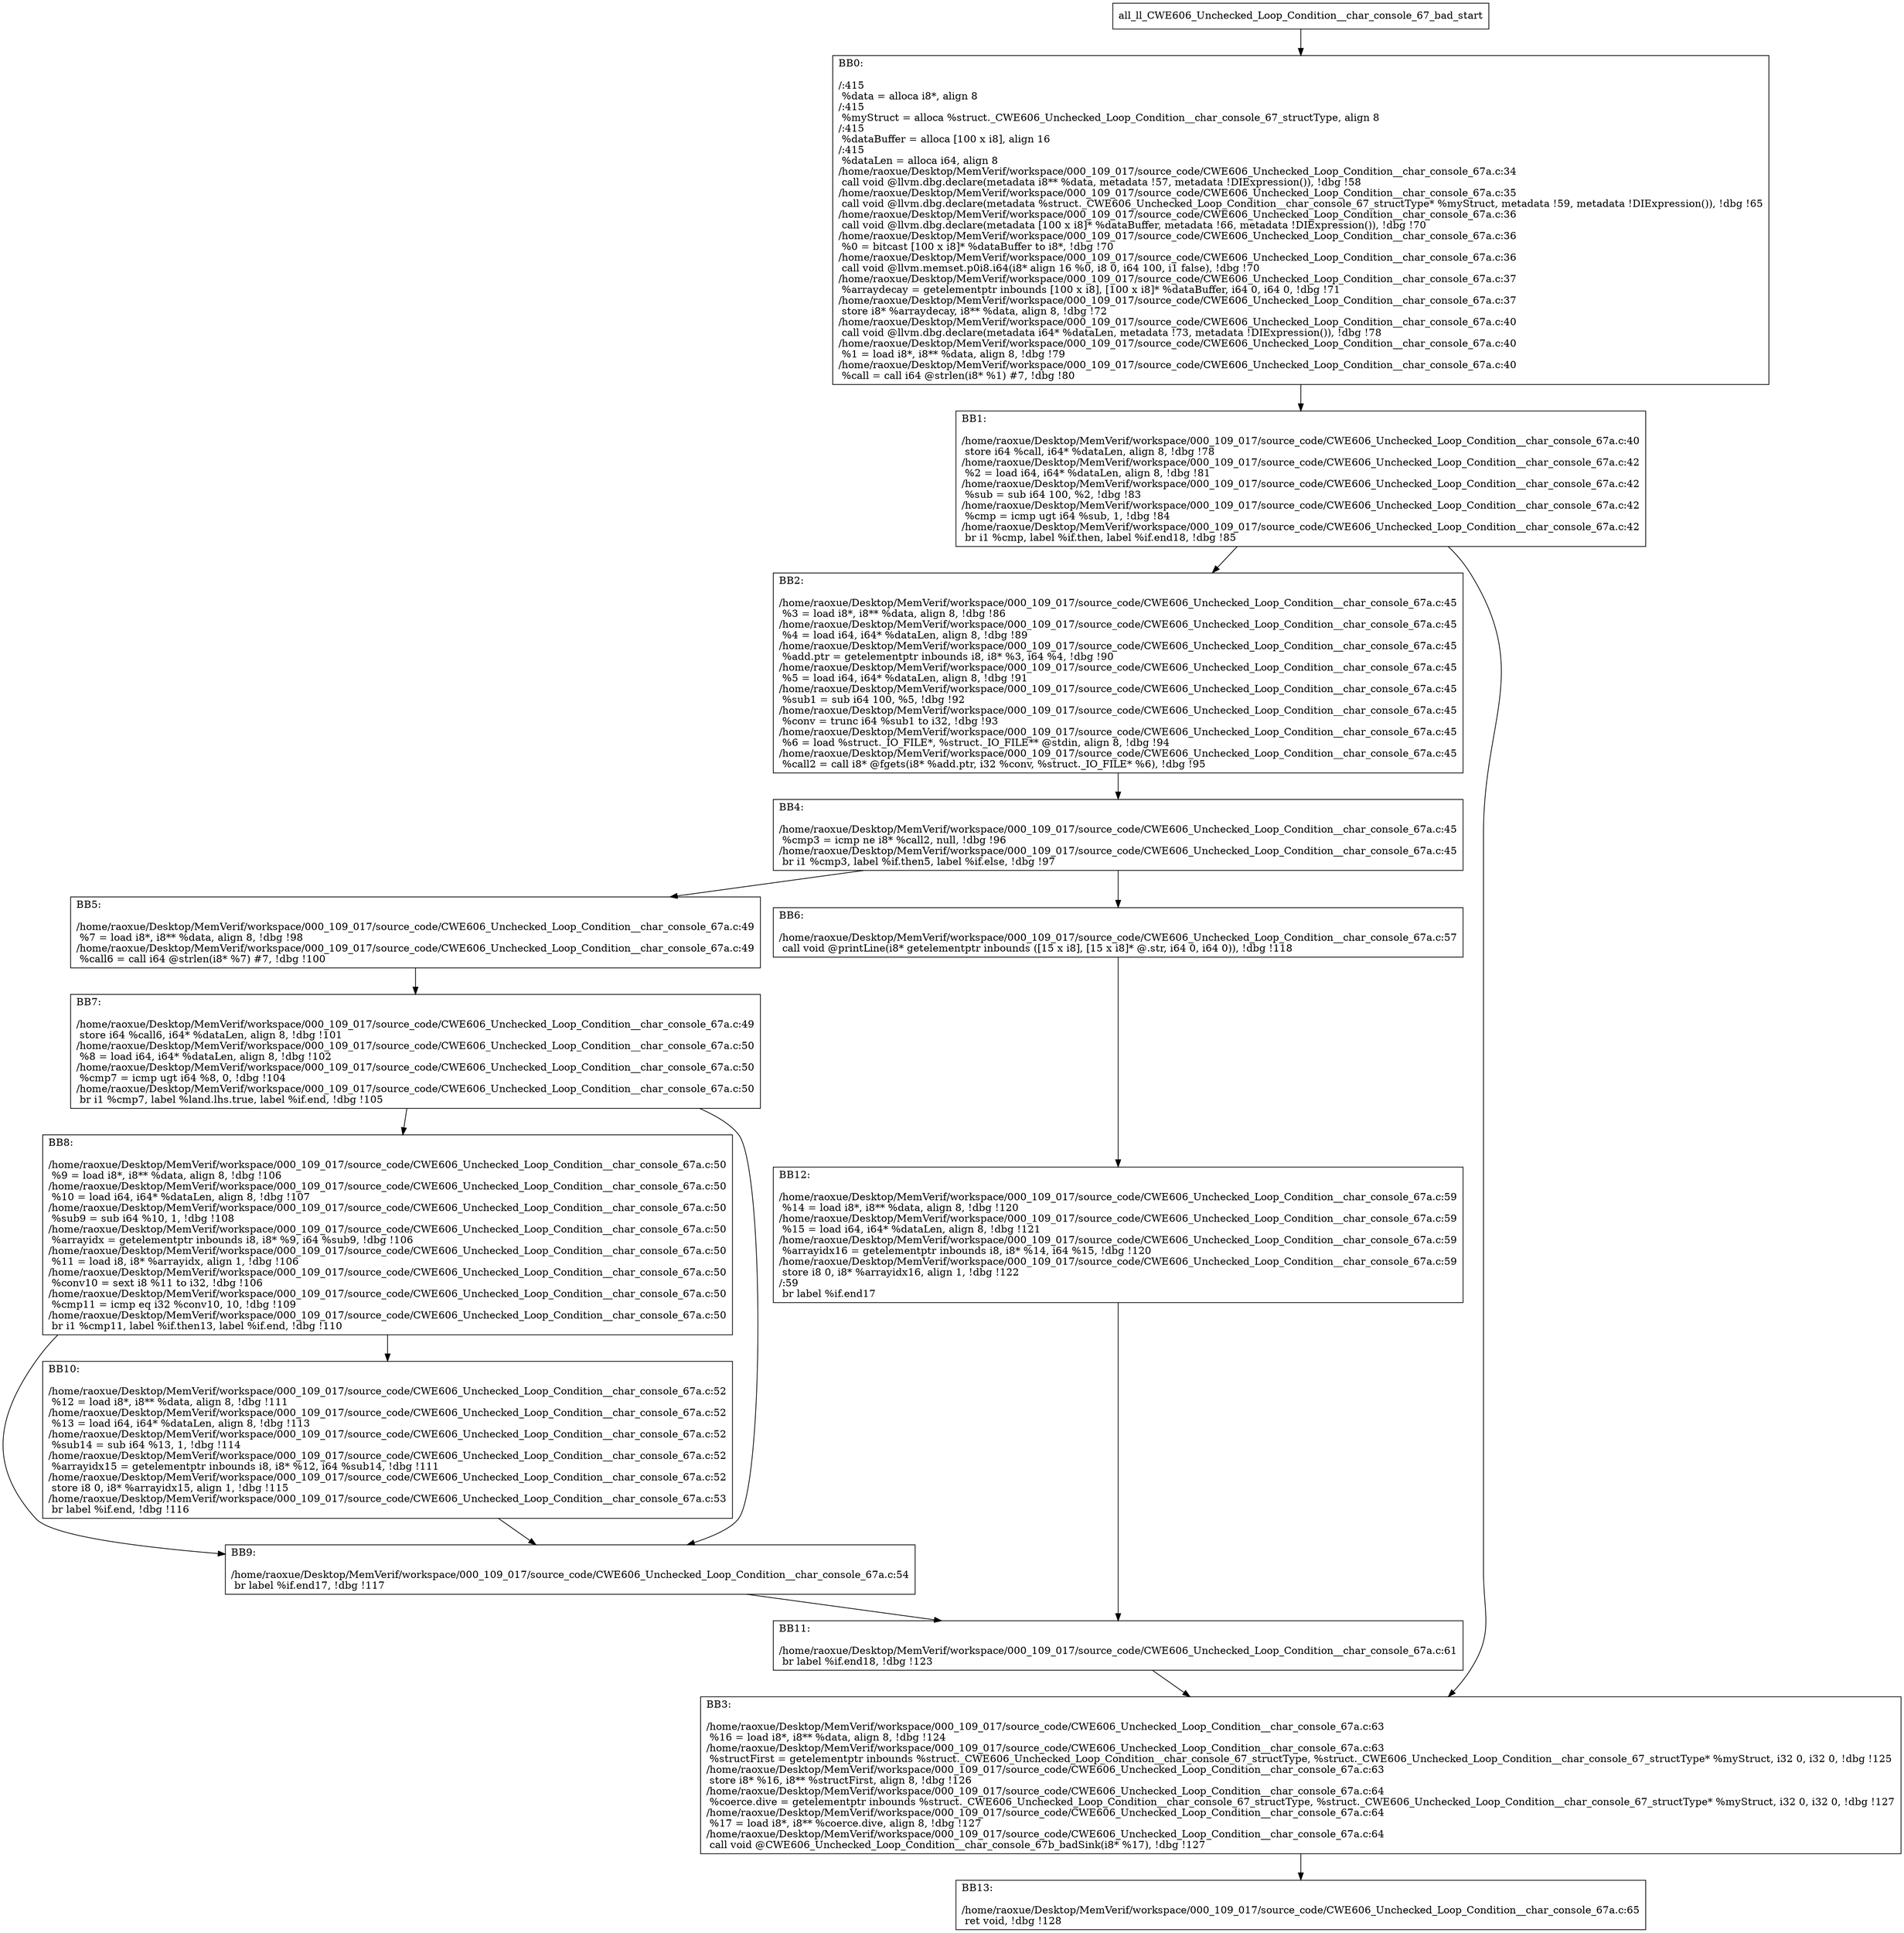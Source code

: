 digraph "CFG for'all_ll_CWE606_Unchecked_Loop_Condition__char_console_67_bad' function" {
	BBall_ll_CWE606_Unchecked_Loop_Condition__char_console_67_bad_start[shape=record,label="{all_ll_CWE606_Unchecked_Loop_Condition__char_console_67_bad_start}"];
	BBall_ll_CWE606_Unchecked_Loop_Condition__char_console_67_bad_start-> all_ll_CWE606_Unchecked_Loop_Condition__char_console_67_badBB0;
	all_ll_CWE606_Unchecked_Loop_Condition__char_console_67_badBB0 [shape=record, label="{BB0:\l\l/:415\l
  %data = alloca i8*, align 8\l
/:415\l
  %myStruct = alloca %struct._CWE606_Unchecked_Loop_Condition__char_console_67_structType, align 8\l
/:415\l
  %dataBuffer = alloca [100 x i8], align 16\l
/:415\l
  %dataLen = alloca i64, align 8\l
/home/raoxue/Desktop/MemVerif/workspace/000_109_017/source_code/CWE606_Unchecked_Loop_Condition__char_console_67a.c:34\l
  call void @llvm.dbg.declare(metadata i8** %data, metadata !57, metadata !DIExpression()), !dbg !58\l
/home/raoxue/Desktop/MemVerif/workspace/000_109_017/source_code/CWE606_Unchecked_Loop_Condition__char_console_67a.c:35\l
  call void @llvm.dbg.declare(metadata %struct._CWE606_Unchecked_Loop_Condition__char_console_67_structType* %myStruct, metadata !59, metadata !DIExpression()), !dbg !65\l
/home/raoxue/Desktop/MemVerif/workspace/000_109_017/source_code/CWE606_Unchecked_Loop_Condition__char_console_67a.c:36\l
  call void @llvm.dbg.declare(metadata [100 x i8]* %dataBuffer, metadata !66, metadata !DIExpression()), !dbg !70\l
/home/raoxue/Desktop/MemVerif/workspace/000_109_017/source_code/CWE606_Unchecked_Loop_Condition__char_console_67a.c:36\l
  %0 = bitcast [100 x i8]* %dataBuffer to i8*, !dbg !70\l
/home/raoxue/Desktop/MemVerif/workspace/000_109_017/source_code/CWE606_Unchecked_Loop_Condition__char_console_67a.c:36\l
  call void @llvm.memset.p0i8.i64(i8* align 16 %0, i8 0, i64 100, i1 false), !dbg !70\l
/home/raoxue/Desktop/MemVerif/workspace/000_109_017/source_code/CWE606_Unchecked_Loop_Condition__char_console_67a.c:37\l
  %arraydecay = getelementptr inbounds [100 x i8], [100 x i8]* %dataBuffer, i64 0, i64 0, !dbg !71\l
/home/raoxue/Desktop/MemVerif/workspace/000_109_017/source_code/CWE606_Unchecked_Loop_Condition__char_console_67a.c:37\l
  store i8* %arraydecay, i8** %data, align 8, !dbg !72\l
/home/raoxue/Desktop/MemVerif/workspace/000_109_017/source_code/CWE606_Unchecked_Loop_Condition__char_console_67a.c:40\l
  call void @llvm.dbg.declare(metadata i64* %dataLen, metadata !73, metadata !DIExpression()), !dbg !78\l
/home/raoxue/Desktop/MemVerif/workspace/000_109_017/source_code/CWE606_Unchecked_Loop_Condition__char_console_67a.c:40\l
  %1 = load i8*, i8** %data, align 8, !dbg !79\l
/home/raoxue/Desktop/MemVerif/workspace/000_109_017/source_code/CWE606_Unchecked_Loop_Condition__char_console_67a.c:40\l
  %call = call i64 @strlen(i8* %1) #7, !dbg !80\l
}"];
	all_ll_CWE606_Unchecked_Loop_Condition__char_console_67_badBB0-> all_ll_CWE606_Unchecked_Loop_Condition__char_console_67_badBB1;
	all_ll_CWE606_Unchecked_Loop_Condition__char_console_67_badBB1 [shape=record, label="{BB1:\l\l/home/raoxue/Desktop/MemVerif/workspace/000_109_017/source_code/CWE606_Unchecked_Loop_Condition__char_console_67a.c:40\l
  store i64 %call, i64* %dataLen, align 8, !dbg !78\l
/home/raoxue/Desktop/MemVerif/workspace/000_109_017/source_code/CWE606_Unchecked_Loop_Condition__char_console_67a.c:42\l
  %2 = load i64, i64* %dataLen, align 8, !dbg !81\l
/home/raoxue/Desktop/MemVerif/workspace/000_109_017/source_code/CWE606_Unchecked_Loop_Condition__char_console_67a.c:42\l
  %sub = sub i64 100, %2, !dbg !83\l
/home/raoxue/Desktop/MemVerif/workspace/000_109_017/source_code/CWE606_Unchecked_Loop_Condition__char_console_67a.c:42\l
  %cmp = icmp ugt i64 %sub, 1, !dbg !84\l
/home/raoxue/Desktop/MemVerif/workspace/000_109_017/source_code/CWE606_Unchecked_Loop_Condition__char_console_67a.c:42\l
  br i1 %cmp, label %if.then, label %if.end18, !dbg !85\l
}"];
	all_ll_CWE606_Unchecked_Loop_Condition__char_console_67_badBB1-> all_ll_CWE606_Unchecked_Loop_Condition__char_console_67_badBB2;
	all_ll_CWE606_Unchecked_Loop_Condition__char_console_67_badBB1-> all_ll_CWE606_Unchecked_Loop_Condition__char_console_67_badBB3;
	all_ll_CWE606_Unchecked_Loop_Condition__char_console_67_badBB2 [shape=record, label="{BB2:\l\l/home/raoxue/Desktop/MemVerif/workspace/000_109_017/source_code/CWE606_Unchecked_Loop_Condition__char_console_67a.c:45\l
  %3 = load i8*, i8** %data, align 8, !dbg !86\l
/home/raoxue/Desktop/MemVerif/workspace/000_109_017/source_code/CWE606_Unchecked_Loop_Condition__char_console_67a.c:45\l
  %4 = load i64, i64* %dataLen, align 8, !dbg !89\l
/home/raoxue/Desktop/MemVerif/workspace/000_109_017/source_code/CWE606_Unchecked_Loop_Condition__char_console_67a.c:45\l
  %add.ptr = getelementptr inbounds i8, i8* %3, i64 %4, !dbg !90\l
/home/raoxue/Desktop/MemVerif/workspace/000_109_017/source_code/CWE606_Unchecked_Loop_Condition__char_console_67a.c:45\l
  %5 = load i64, i64* %dataLen, align 8, !dbg !91\l
/home/raoxue/Desktop/MemVerif/workspace/000_109_017/source_code/CWE606_Unchecked_Loop_Condition__char_console_67a.c:45\l
  %sub1 = sub i64 100, %5, !dbg !92\l
/home/raoxue/Desktop/MemVerif/workspace/000_109_017/source_code/CWE606_Unchecked_Loop_Condition__char_console_67a.c:45\l
  %conv = trunc i64 %sub1 to i32, !dbg !93\l
/home/raoxue/Desktop/MemVerif/workspace/000_109_017/source_code/CWE606_Unchecked_Loop_Condition__char_console_67a.c:45\l
  %6 = load %struct._IO_FILE*, %struct._IO_FILE** @stdin, align 8, !dbg !94\l
/home/raoxue/Desktop/MemVerif/workspace/000_109_017/source_code/CWE606_Unchecked_Loop_Condition__char_console_67a.c:45\l
  %call2 = call i8* @fgets(i8* %add.ptr, i32 %conv, %struct._IO_FILE* %6), !dbg !95\l
}"];
	all_ll_CWE606_Unchecked_Loop_Condition__char_console_67_badBB2-> all_ll_CWE606_Unchecked_Loop_Condition__char_console_67_badBB4;
	all_ll_CWE606_Unchecked_Loop_Condition__char_console_67_badBB4 [shape=record, label="{BB4:\l\l/home/raoxue/Desktop/MemVerif/workspace/000_109_017/source_code/CWE606_Unchecked_Loop_Condition__char_console_67a.c:45\l
  %cmp3 = icmp ne i8* %call2, null, !dbg !96\l
/home/raoxue/Desktop/MemVerif/workspace/000_109_017/source_code/CWE606_Unchecked_Loop_Condition__char_console_67a.c:45\l
  br i1 %cmp3, label %if.then5, label %if.else, !dbg !97\l
}"];
	all_ll_CWE606_Unchecked_Loop_Condition__char_console_67_badBB4-> all_ll_CWE606_Unchecked_Loop_Condition__char_console_67_badBB5;
	all_ll_CWE606_Unchecked_Loop_Condition__char_console_67_badBB4-> all_ll_CWE606_Unchecked_Loop_Condition__char_console_67_badBB6;
	all_ll_CWE606_Unchecked_Loop_Condition__char_console_67_badBB5 [shape=record, label="{BB5:\l\l/home/raoxue/Desktop/MemVerif/workspace/000_109_017/source_code/CWE606_Unchecked_Loop_Condition__char_console_67a.c:49\l
  %7 = load i8*, i8** %data, align 8, !dbg !98\l
/home/raoxue/Desktop/MemVerif/workspace/000_109_017/source_code/CWE606_Unchecked_Loop_Condition__char_console_67a.c:49\l
  %call6 = call i64 @strlen(i8* %7) #7, !dbg !100\l
}"];
	all_ll_CWE606_Unchecked_Loop_Condition__char_console_67_badBB5-> all_ll_CWE606_Unchecked_Loop_Condition__char_console_67_badBB7;
	all_ll_CWE606_Unchecked_Loop_Condition__char_console_67_badBB7 [shape=record, label="{BB7:\l\l/home/raoxue/Desktop/MemVerif/workspace/000_109_017/source_code/CWE606_Unchecked_Loop_Condition__char_console_67a.c:49\l
  store i64 %call6, i64* %dataLen, align 8, !dbg !101\l
/home/raoxue/Desktop/MemVerif/workspace/000_109_017/source_code/CWE606_Unchecked_Loop_Condition__char_console_67a.c:50\l
  %8 = load i64, i64* %dataLen, align 8, !dbg !102\l
/home/raoxue/Desktop/MemVerif/workspace/000_109_017/source_code/CWE606_Unchecked_Loop_Condition__char_console_67a.c:50\l
  %cmp7 = icmp ugt i64 %8, 0, !dbg !104\l
/home/raoxue/Desktop/MemVerif/workspace/000_109_017/source_code/CWE606_Unchecked_Loop_Condition__char_console_67a.c:50\l
  br i1 %cmp7, label %land.lhs.true, label %if.end, !dbg !105\l
}"];
	all_ll_CWE606_Unchecked_Loop_Condition__char_console_67_badBB7-> all_ll_CWE606_Unchecked_Loop_Condition__char_console_67_badBB8;
	all_ll_CWE606_Unchecked_Loop_Condition__char_console_67_badBB7-> all_ll_CWE606_Unchecked_Loop_Condition__char_console_67_badBB9;
	all_ll_CWE606_Unchecked_Loop_Condition__char_console_67_badBB8 [shape=record, label="{BB8:\l\l/home/raoxue/Desktop/MemVerif/workspace/000_109_017/source_code/CWE606_Unchecked_Loop_Condition__char_console_67a.c:50\l
  %9 = load i8*, i8** %data, align 8, !dbg !106\l
/home/raoxue/Desktop/MemVerif/workspace/000_109_017/source_code/CWE606_Unchecked_Loop_Condition__char_console_67a.c:50\l
  %10 = load i64, i64* %dataLen, align 8, !dbg !107\l
/home/raoxue/Desktop/MemVerif/workspace/000_109_017/source_code/CWE606_Unchecked_Loop_Condition__char_console_67a.c:50\l
  %sub9 = sub i64 %10, 1, !dbg !108\l
/home/raoxue/Desktop/MemVerif/workspace/000_109_017/source_code/CWE606_Unchecked_Loop_Condition__char_console_67a.c:50\l
  %arrayidx = getelementptr inbounds i8, i8* %9, i64 %sub9, !dbg !106\l
/home/raoxue/Desktop/MemVerif/workspace/000_109_017/source_code/CWE606_Unchecked_Loop_Condition__char_console_67a.c:50\l
  %11 = load i8, i8* %arrayidx, align 1, !dbg !106\l
/home/raoxue/Desktop/MemVerif/workspace/000_109_017/source_code/CWE606_Unchecked_Loop_Condition__char_console_67a.c:50\l
  %conv10 = sext i8 %11 to i32, !dbg !106\l
/home/raoxue/Desktop/MemVerif/workspace/000_109_017/source_code/CWE606_Unchecked_Loop_Condition__char_console_67a.c:50\l
  %cmp11 = icmp eq i32 %conv10, 10, !dbg !109\l
/home/raoxue/Desktop/MemVerif/workspace/000_109_017/source_code/CWE606_Unchecked_Loop_Condition__char_console_67a.c:50\l
  br i1 %cmp11, label %if.then13, label %if.end, !dbg !110\l
}"];
	all_ll_CWE606_Unchecked_Loop_Condition__char_console_67_badBB8-> all_ll_CWE606_Unchecked_Loop_Condition__char_console_67_badBB10;
	all_ll_CWE606_Unchecked_Loop_Condition__char_console_67_badBB8-> all_ll_CWE606_Unchecked_Loop_Condition__char_console_67_badBB9;
	all_ll_CWE606_Unchecked_Loop_Condition__char_console_67_badBB10 [shape=record, label="{BB10:\l\l/home/raoxue/Desktop/MemVerif/workspace/000_109_017/source_code/CWE606_Unchecked_Loop_Condition__char_console_67a.c:52\l
  %12 = load i8*, i8** %data, align 8, !dbg !111\l
/home/raoxue/Desktop/MemVerif/workspace/000_109_017/source_code/CWE606_Unchecked_Loop_Condition__char_console_67a.c:52\l
  %13 = load i64, i64* %dataLen, align 8, !dbg !113\l
/home/raoxue/Desktop/MemVerif/workspace/000_109_017/source_code/CWE606_Unchecked_Loop_Condition__char_console_67a.c:52\l
  %sub14 = sub i64 %13, 1, !dbg !114\l
/home/raoxue/Desktop/MemVerif/workspace/000_109_017/source_code/CWE606_Unchecked_Loop_Condition__char_console_67a.c:52\l
  %arrayidx15 = getelementptr inbounds i8, i8* %12, i64 %sub14, !dbg !111\l
/home/raoxue/Desktop/MemVerif/workspace/000_109_017/source_code/CWE606_Unchecked_Loop_Condition__char_console_67a.c:52\l
  store i8 0, i8* %arrayidx15, align 1, !dbg !115\l
/home/raoxue/Desktop/MemVerif/workspace/000_109_017/source_code/CWE606_Unchecked_Loop_Condition__char_console_67a.c:53\l
  br label %if.end, !dbg !116\l
}"];
	all_ll_CWE606_Unchecked_Loop_Condition__char_console_67_badBB10-> all_ll_CWE606_Unchecked_Loop_Condition__char_console_67_badBB9;
	all_ll_CWE606_Unchecked_Loop_Condition__char_console_67_badBB9 [shape=record, label="{BB9:\l\l/home/raoxue/Desktop/MemVerif/workspace/000_109_017/source_code/CWE606_Unchecked_Loop_Condition__char_console_67a.c:54\l
  br label %if.end17, !dbg !117\l
}"];
	all_ll_CWE606_Unchecked_Loop_Condition__char_console_67_badBB9-> all_ll_CWE606_Unchecked_Loop_Condition__char_console_67_badBB11;
	all_ll_CWE606_Unchecked_Loop_Condition__char_console_67_badBB6 [shape=record, label="{BB6:\l\l/home/raoxue/Desktop/MemVerif/workspace/000_109_017/source_code/CWE606_Unchecked_Loop_Condition__char_console_67a.c:57\l
  call void @printLine(i8* getelementptr inbounds ([15 x i8], [15 x i8]* @.str, i64 0, i64 0)), !dbg !118\l
}"];
	all_ll_CWE606_Unchecked_Loop_Condition__char_console_67_badBB6-> all_ll_CWE606_Unchecked_Loop_Condition__char_console_67_badBB12;
	all_ll_CWE606_Unchecked_Loop_Condition__char_console_67_badBB12 [shape=record, label="{BB12:\l\l/home/raoxue/Desktop/MemVerif/workspace/000_109_017/source_code/CWE606_Unchecked_Loop_Condition__char_console_67a.c:59\l
  %14 = load i8*, i8** %data, align 8, !dbg !120\l
/home/raoxue/Desktop/MemVerif/workspace/000_109_017/source_code/CWE606_Unchecked_Loop_Condition__char_console_67a.c:59\l
  %15 = load i64, i64* %dataLen, align 8, !dbg !121\l
/home/raoxue/Desktop/MemVerif/workspace/000_109_017/source_code/CWE606_Unchecked_Loop_Condition__char_console_67a.c:59\l
  %arrayidx16 = getelementptr inbounds i8, i8* %14, i64 %15, !dbg !120\l
/home/raoxue/Desktop/MemVerif/workspace/000_109_017/source_code/CWE606_Unchecked_Loop_Condition__char_console_67a.c:59\l
  store i8 0, i8* %arrayidx16, align 1, !dbg !122\l
/:59\l
  br label %if.end17\l
}"];
	all_ll_CWE606_Unchecked_Loop_Condition__char_console_67_badBB12-> all_ll_CWE606_Unchecked_Loop_Condition__char_console_67_badBB11;
	all_ll_CWE606_Unchecked_Loop_Condition__char_console_67_badBB11 [shape=record, label="{BB11:\l\l/home/raoxue/Desktop/MemVerif/workspace/000_109_017/source_code/CWE606_Unchecked_Loop_Condition__char_console_67a.c:61\l
  br label %if.end18, !dbg !123\l
}"];
	all_ll_CWE606_Unchecked_Loop_Condition__char_console_67_badBB11-> all_ll_CWE606_Unchecked_Loop_Condition__char_console_67_badBB3;
	all_ll_CWE606_Unchecked_Loop_Condition__char_console_67_badBB3 [shape=record, label="{BB3:\l\l/home/raoxue/Desktop/MemVerif/workspace/000_109_017/source_code/CWE606_Unchecked_Loop_Condition__char_console_67a.c:63\l
  %16 = load i8*, i8** %data, align 8, !dbg !124\l
/home/raoxue/Desktop/MemVerif/workspace/000_109_017/source_code/CWE606_Unchecked_Loop_Condition__char_console_67a.c:63\l
  %structFirst = getelementptr inbounds %struct._CWE606_Unchecked_Loop_Condition__char_console_67_structType, %struct._CWE606_Unchecked_Loop_Condition__char_console_67_structType* %myStruct, i32 0, i32 0, !dbg !125\l
/home/raoxue/Desktop/MemVerif/workspace/000_109_017/source_code/CWE606_Unchecked_Loop_Condition__char_console_67a.c:63\l
  store i8* %16, i8** %structFirst, align 8, !dbg !126\l
/home/raoxue/Desktop/MemVerif/workspace/000_109_017/source_code/CWE606_Unchecked_Loop_Condition__char_console_67a.c:64\l
  %coerce.dive = getelementptr inbounds %struct._CWE606_Unchecked_Loop_Condition__char_console_67_structType, %struct._CWE606_Unchecked_Loop_Condition__char_console_67_structType* %myStruct, i32 0, i32 0, !dbg !127\l
/home/raoxue/Desktop/MemVerif/workspace/000_109_017/source_code/CWE606_Unchecked_Loop_Condition__char_console_67a.c:64\l
  %17 = load i8*, i8** %coerce.dive, align 8, !dbg !127\l
/home/raoxue/Desktop/MemVerif/workspace/000_109_017/source_code/CWE606_Unchecked_Loop_Condition__char_console_67a.c:64\l
  call void @CWE606_Unchecked_Loop_Condition__char_console_67b_badSink(i8* %17), !dbg !127\l
}"];
	all_ll_CWE606_Unchecked_Loop_Condition__char_console_67_badBB3-> all_ll_CWE606_Unchecked_Loop_Condition__char_console_67_badBB13;
	all_ll_CWE606_Unchecked_Loop_Condition__char_console_67_badBB13 [shape=record, label="{BB13:\l\l/home/raoxue/Desktop/MemVerif/workspace/000_109_017/source_code/CWE606_Unchecked_Loop_Condition__char_console_67a.c:65\l
  ret void, !dbg !128\l
}"];
}
